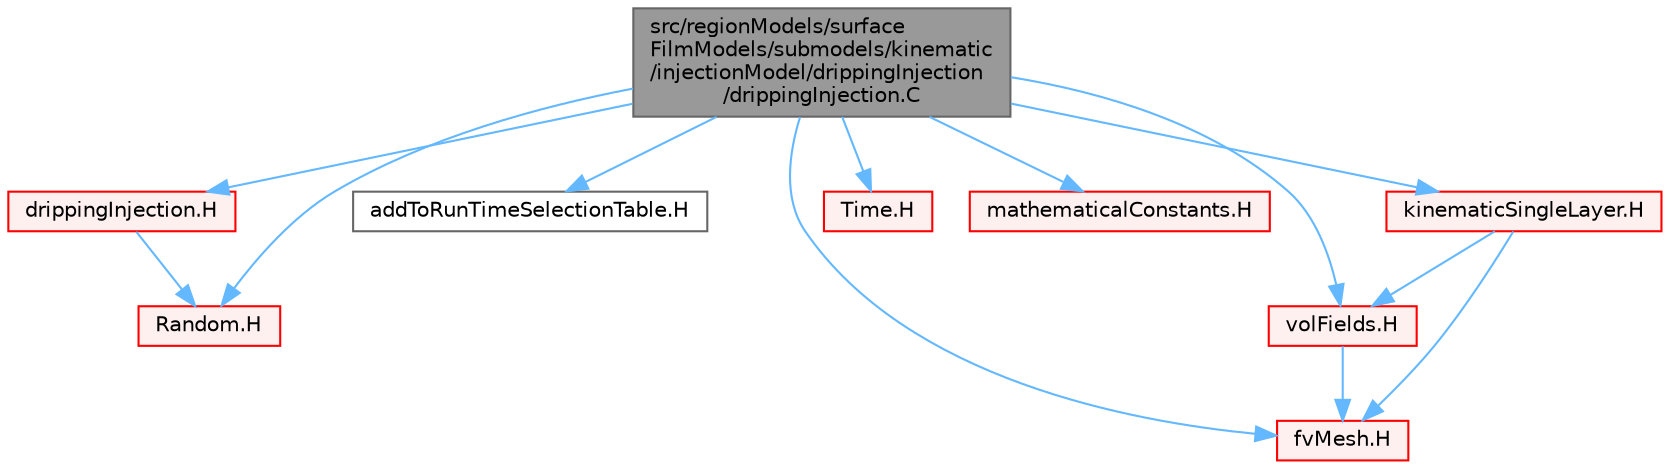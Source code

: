 digraph "src/regionModels/surfaceFilmModels/submodels/kinematic/injectionModel/drippingInjection/drippingInjection.C"
{
 // LATEX_PDF_SIZE
  bgcolor="transparent";
  edge [fontname=Helvetica,fontsize=10,labelfontname=Helvetica,labelfontsize=10];
  node [fontname=Helvetica,fontsize=10,shape=box,height=0.2,width=0.4];
  Node1 [id="Node000001",label="src/regionModels/surface\lFilmModels/submodels/kinematic\l/injectionModel/drippingInjection\l/drippingInjection.C",height=0.2,width=0.4,color="gray40", fillcolor="grey60", style="filled", fontcolor="black",tooltip=" "];
  Node1 -> Node2 [id="edge1_Node000001_Node000002",color="steelblue1",style="solid",tooltip=" "];
  Node2 [id="Node000002",label="drippingInjection.H",height=0.2,width=0.4,color="red", fillcolor="#FFF0F0", style="filled",URL="$drippingInjection_8H.html",tooltip=" "];
  Node2 -> Node149 [id="edge2_Node000002_Node000149",color="steelblue1",style="solid",tooltip=" "];
  Node149 [id="Node000149",label="Random.H",height=0.2,width=0.4,color="red", fillcolor="#FFF0F0", style="filled",URL="$Random_8H.html",tooltip=" "];
  Node1 -> Node153 [id="edge3_Node000001_Node000153",color="steelblue1",style="solid",tooltip=" "];
  Node153 [id="Node000153",label="addToRunTimeSelectionTable.H",height=0.2,width=0.4,color="grey40", fillcolor="white", style="filled",URL="$addToRunTimeSelectionTable_8H.html",tooltip="Macros for easy insertion into run-time selection tables."];
  Node1 -> Node154 [id="edge4_Node000001_Node000154",color="steelblue1",style="solid",tooltip=" "];
  Node154 [id="Node000154",label="fvMesh.H",height=0.2,width=0.4,color="red", fillcolor="#FFF0F0", style="filled",URL="$fvMesh_8H.html",tooltip=" "];
  Node1 -> Node349 [id="edge5_Node000001_Node000349",color="steelblue1",style="solid",tooltip=" "];
  Node349 [id="Node000349",label="Time.H",height=0.2,width=0.4,color="red", fillcolor="#FFF0F0", style="filled",URL="$Time_8H.html",tooltip=" "];
  Node1 -> Node376 [id="edge6_Node000001_Node000376",color="steelblue1",style="solid",tooltip=" "];
  Node376 [id="Node000376",label="mathematicalConstants.H",height=0.2,width=0.4,color="red", fillcolor="#FFF0F0", style="filled",URL="$mathematicalConstants_8H.html",tooltip=" "];
  Node1 -> Node149 [id="edge7_Node000001_Node000149",color="steelblue1",style="solid",tooltip=" "];
  Node1 -> Node377 [id="edge8_Node000001_Node000377",color="steelblue1",style="solid",tooltip=" "];
  Node377 [id="Node000377",label="volFields.H",height=0.2,width=0.4,color="red", fillcolor="#FFF0F0", style="filled",URL="$volFields_8H.html",tooltip=" "];
  Node377 -> Node154 [id="edge9_Node000377_Node000154",color="steelblue1",style="solid",tooltip=" "];
  Node1 -> Node414 [id="edge10_Node000001_Node000414",color="steelblue1",style="solid",tooltip=" "];
  Node414 [id="Node000414",label="kinematicSingleLayer.H",height=0.2,width=0.4,color="red", fillcolor="#FFF0F0", style="filled",URL="$kinematicSingleLayer_8H.html",tooltip=" "];
  Node414 -> Node154 [id="edge11_Node000414_Node000154",color="steelblue1",style="solid",tooltip=" "];
  Node414 -> Node377 [id="edge12_Node000414_Node000377",color="steelblue1",style="solid",tooltip=" "];
}
